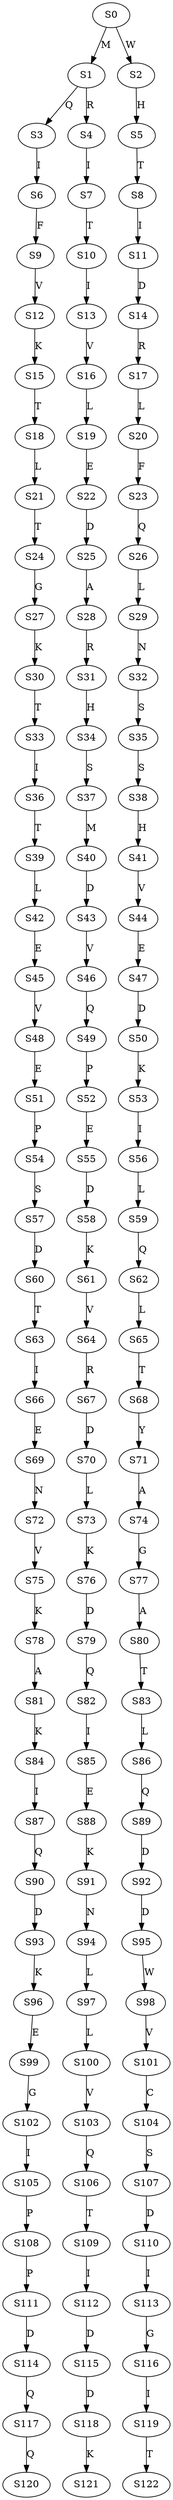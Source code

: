 strict digraph  {
	S0 -> S1 [ label = M ];
	S0 -> S2 [ label = W ];
	S1 -> S3 [ label = Q ];
	S1 -> S4 [ label = R ];
	S2 -> S5 [ label = H ];
	S3 -> S6 [ label = I ];
	S4 -> S7 [ label = I ];
	S5 -> S8 [ label = T ];
	S6 -> S9 [ label = F ];
	S7 -> S10 [ label = T ];
	S8 -> S11 [ label = I ];
	S9 -> S12 [ label = V ];
	S10 -> S13 [ label = I ];
	S11 -> S14 [ label = D ];
	S12 -> S15 [ label = K ];
	S13 -> S16 [ label = V ];
	S14 -> S17 [ label = R ];
	S15 -> S18 [ label = T ];
	S16 -> S19 [ label = L ];
	S17 -> S20 [ label = L ];
	S18 -> S21 [ label = L ];
	S19 -> S22 [ label = E ];
	S20 -> S23 [ label = F ];
	S21 -> S24 [ label = T ];
	S22 -> S25 [ label = D ];
	S23 -> S26 [ label = Q ];
	S24 -> S27 [ label = G ];
	S25 -> S28 [ label = A ];
	S26 -> S29 [ label = L ];
	S27 -> S30 [ label = K ];
	S28 -> S31 [ label = R ];
	S29 -> S32 [ label = N ];
	S30 -> S33 [ label = T ];
	S31 -> S34 [ label = H ];
	S32 -> S35 [ label = S ];
	S33 -> S36 [ label = I ];
	S34 -> S37 [ label = S ];
	S35 -> S38 [ label = S ];
	S36 -> S39 [ label = T ];
	S37 -> S40 [ label = M ];
	S38 -> S41 [ label = H ];
	S39 -> S42 [ label = L ];
	S40 -> S43 [ label = D ];
	S41 -> S44 [ label = V ];
	S42 -> S45 [ label = E ];
	S43 -> S46 [ label = V ];
	S44 -> S47 [ label = E ];
	S45 -> S48 [ label = V ];
	S46 -> S49 [ label = Q ];
	S47 -> S50 [ label = D ];
	S48 -> S51 [ label = E ];
	S49 -> S52 [ label = P ];
	S50 -> S53 [ label = K ];
	S51 -> S54 [ label = P ];
	S52 -> S55 [ label = E ];
	S53 -> S56 [ label = I ];
	S54 -> S57 [ label = S ];
	S55 -> S58 [ label = D ];
	S56 -> S59 [ label = L ];
	S57 -> S60 [ label = D ];
	S58 -> S61 [ label = K ];
	S59 -> S62 [ label = Q ];
	S60 -> S63 [ label = T ];
	S61 -> S64 [ label = V ];
	S62 -> S65 [ label = L ];
	S63 -> S66 [ label = I ];
	S64 -> S67 [ label = R ];
	S65 -> S68 [ label = T ];
	S66 -> S69 [ label = E ];
	S67 -> S70 [ label = D ];
	S68 -> S71 [ label = Y ];
	S69 -> S72 [ label = N ];
	S70 -> S73 [ label = L ];
	S71 -> S74 [ label = A ];
	S72 -> S75 [ label = V ];
	S73 -> S76 [ label = K ];
	S74 -> S77 [ label = G ];
	S75 -> S78 [ label = K ];
	S76 -> S79 [ label = D ];
	S77 -> S80 [ label = A ];
	S78 -> S81 [ label = A ];
	S79 -> S82 [ label = Q ];
	S80 -> S83 [ label = T ];
	S81 -> S84 [ label = K ];
	S82 -> S85 [ label = I ];
	S83 -> S86 [ label = L ];
	S84 -> S87 [ label = I ];
	S85 -> S88 [ label = E ];
	S86 -> S89 [ label = Q ];
	S87 -> S90 [ label = Q ];
	S88 -> S91 [ label = K ];
	S89 -> S92 [ label = D ];
	S90 -> S93 [ label = D ];
	S91 -> S94 [ label = N ];
	S92 -> S95 [ label = D ];
	S93 -> S96 [ label = K ];
	S94 -> S97 [ label = L ];
	S95 -> S98 [ label = W ];
	S96 -> S99 [ label = E ];
	S97 -> S100 [ label = L ];
	S98 -> S101 [ label = V ];
	S99 -> S102 [ label = G ];
	S100 -> S103 [ label = V ];
	S101 -> S104 [ label = C ];
	S102 -> S105 [ label = I ];
	S103 -> S106 [ label = Q ];
	S104 -> S107 [ label = S ];
	S105 -> S108 [ label = P ];
	S106 -> S109 [ label = T ];
	S107 -> S110 [ label = D ];
	S108 -> S111 [ label = P ];
	S109 -> S112 [ label = I ];
	S110 -> S113 [ label = I ];
	S111 -> S114 [ label = D ];
	S112 -> S115 [ label = D ];
	S113 -> S116 [ label = G ];
	S114 -> S117 [ label = Q ];
	S115 -> S118 [ label = D ];
	S116 -> S119 [ label = I ];
	S117 -> S120 [ label = Q ];
	S118 -> S121 [ label = K ];
	S119 -> S122 [ label = T ];
}
